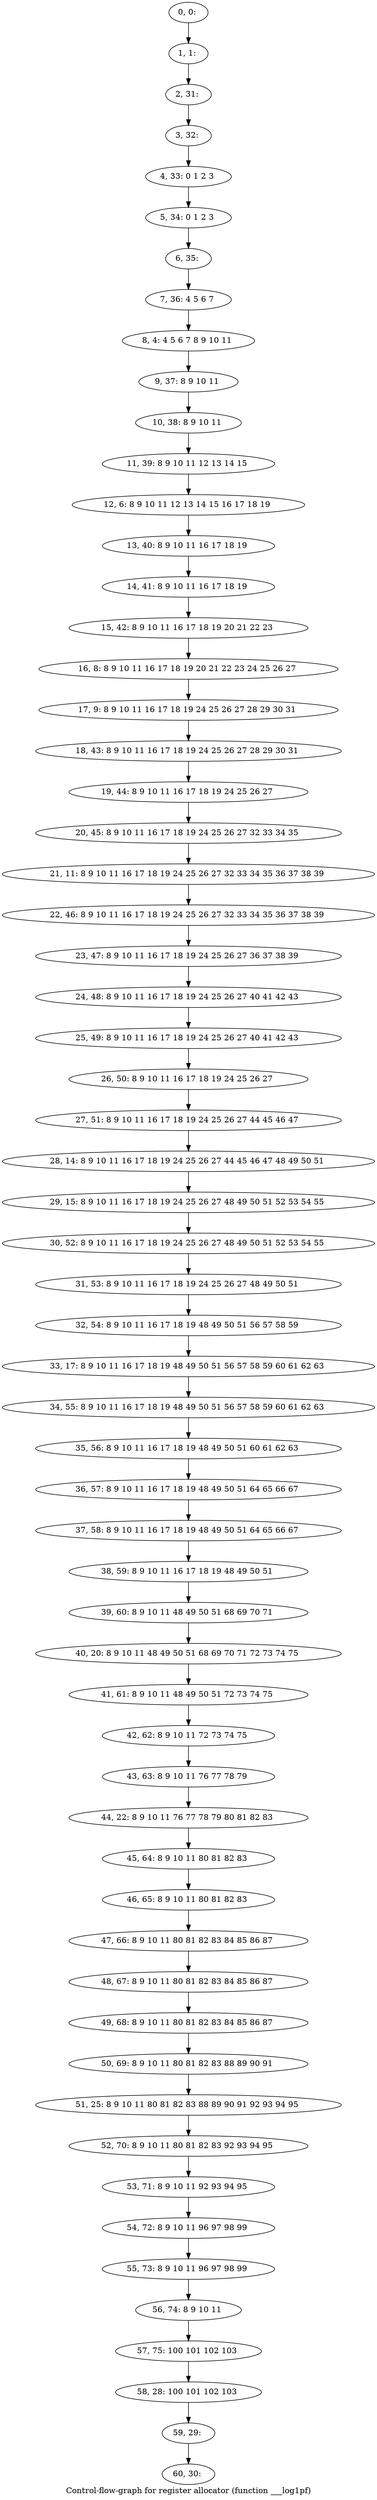 digraph G {
graph [label="Control-flow-graph for register allocator (function ___log1pf)"]
0[label="0, 0: "];
1[label="1, 1: "];
2[label="2, 31: "];
3[label="3, 32: "];
4[label="4, 33: 0 1 2 3 "];
5[label="5, 34: 0 1 2 3 "];
6[label="6, 35: "];
7[label="7, 36: 4 5 6 7 "];
8[label="8, 4: 4 5 6 7 8 9 10 11 "];
9[label="9, 37: 8 9 10 11 "];
10[label="10, 38: 8 9 10 11 "];
11[label="11, 39: 8 9 10 11 12 13 14 15 "];
12[label="12, 6: 8 9 10 11 12 13 14 15 16 17 18 19 "];
13[label="13, 40: 8 9 10 11 16 17 18 19 "];
14[label="14, 41: 8 9 10 11 16 17 18 19 "];
15[label="15, 42: 8 9 10 11 16 17 18 19 20 21 22 23 "];
16[label="16, 8: 8 9 10 11 16 17 18 19 20 21 22 23 24 25 26 27 "];
17[label="17, 9: 8 9 10 11 16 17 18 19 24 25 26 27 28 29 30 31 "];
18[label="18, 43: 8 9 10 11 16 17 18 19 24 25 26 27 28 29 30 31 "];
19[label="19, 44: 8 9 10 11 16 17 18 19 24 25 26 27 "];
20[label="20, 45: 8 9 10 11 16 17 18 19 24 25 26 27 32 33 34 35 "];
21[label="21, 11: 8 9 10 11 16 17 18 19 24 25 26 27 32 33 34 35 36 37 38 39 "];
22[label="22, 46: 8 9 10 11 16 17 18 19 24 25 26 27 32 33 34 35 36 37 38 39 "];
23[label="23, 47: 8 9 10 11 16 17 18 19 24 25 26 27 36 37 38 39 "];
24[label="24, 48: 8 9 10 11 16 17 18 19 24 25 26 27 40 41 42 43 "];
25[label="25, 49: 8 9 10 11 16 17 18 19 24 25 26 27 40 41 42 43 "];
26[label="26, 50: 8 9 10 11 16 17 18 19 24 25 26 27 "];
27[label="27, 51: 8 9 10 11 16 17 18 19 24 25 26 27 44 45 46 47 "];
28[label="28, 14: 8 9 10 11 16 17 18 19 24 25 26 27 44 45 46 47 48 49 50 51 "];
29[label="29, 15: 8 9 10 11 16 17 18 19 24 25 26 27 48 49 50 51 52 53 54 55 "];
30[label="30, 52: 8 9 10 11 16 17 18 19 24 25 26 27 48 49 50 51 52 53 54 55 "];
31[label="31, 53: 8 9 10 11 16 17 18 19 24 25 26 27 48 49 50 51 "];
32[label="32, 54: 8 9 10 11 16 17 18 19 48 49 50 51 56 57 58 59 "];
33[label="33, 17: 8 9 10 11 16 17 18 19 48 49 50 51 56 57 58 59 60 61 62 63 "];
34[label="34, 55: 8 9 10 11 16 17 18 19 48 49 50 51 56 57 58 59 60 61 62 63 "];
35[label="35, 56: 8 9 10 11 16 17 18 19 48 49 50 51 60 61 62 63 "];
36[label="36, 57: 8 9 10 11 16 17 18 19 48 49 50 51 64 65 66 67 "];
37[label="37, 58: 8 9 10 11 16 17 18 19 48 49 50 51 64 65 66 67 "];
38[label="38, 59: 8 9 10 11 16 17 18 19 48 49 50 51 "];
39[label="39, 60: 8 9 10 11 48 49 50 51 68 69 70 71 "];
40[label="40, 20: 8 9 10 11 48 49 50 51 68 69 70 71 72 73 74 75 "];
41[label="41, 61: 8 9 10 11 48 49 50 51 72 73 74 75 "];
42[label="42, 62: 8 9 10 11 72 73 74 75 "];
43[label="43, 63: 8 9 10 11 76 77 78 79 "];
44[label="44, 22: 8 9 10 11 76 77 78 79 80 81 82 83 "];
45[label="45, 64: 8 9 10 11 80 81 82 83 "];
46[label="46, 65: 8 9 10 11 80 81 82 83 "];
47[label="47, 66: 8 9 10 11 80 81 82 83 84 85 86 87 "];
48[label="48, 67: 8 9 10 11 80 81 82 83 84 85 86 87 "];
49[label="49, 68: 8 9 10 11 80 81 82 83 84 85 86 87 "];
50[label="50, 69: 8 9 10 11 80 81 82 83 88 89 90 91 "];
51[label="51, 25: 8 9 10 11 80 81 82 83 88 89 90 91 92 93 94 95 "];
52[label="52, 70: 8 9 10 11 80 81 82 83 92 93 94 95 "];
53[label="53, 71: 8 9 10 11 92 93 94 95 "];
54[label="54, 72: 8 9 10 11 96 97 98 99 "];
55[label="55, 73: 8 9 10 11 96 97 98 99 "];
56[label="56, 74: 8 9 10 11 "];
57[label="57, 75: 100 101 102 103 "];
58[label="58, 28: 100 101 102 103 "];
59[label="59, 29: "];
60[label="60, 30: "];
0->1 ;
1->2 ;
2->3 ;
3->4 ;
4->5 ;
5->6 ;
6->7 ;
7->8 ;
8->9 ;
9->10 ;
10->11 ;
11->12 ;
12->13 ;
13->14 ;
14->15 ;
15->16 ;
16->17 ;
17->18 ;
18->19 ;
19->20 ;
20->21 ;
21->22 ;
22->23 ;
23->24 ;
24->25 ;
25->26 ;
26->27 ;
27->28 ;
28->29 ;
29->30 ;
30->31 ;
31->32 ;
32->33 ;
33->34 ;
34->35 ;
35->36 ;
36->37 ;
37->38 ;
38->39 ;
39->40 ;
40->41 ;
41->42 ;
42->43 ;
43->44 ;
44->45 ;
45->46 ;
46->47 ;
47->48 ;
48->49 ;
49->50 ;
50->51 ;
51->52 ;
52->53 ;
53->54 ;
54->55 ;
55->56 ;
56->57 ;
57->58 ;
58->59 ;
59->60 ;
}
